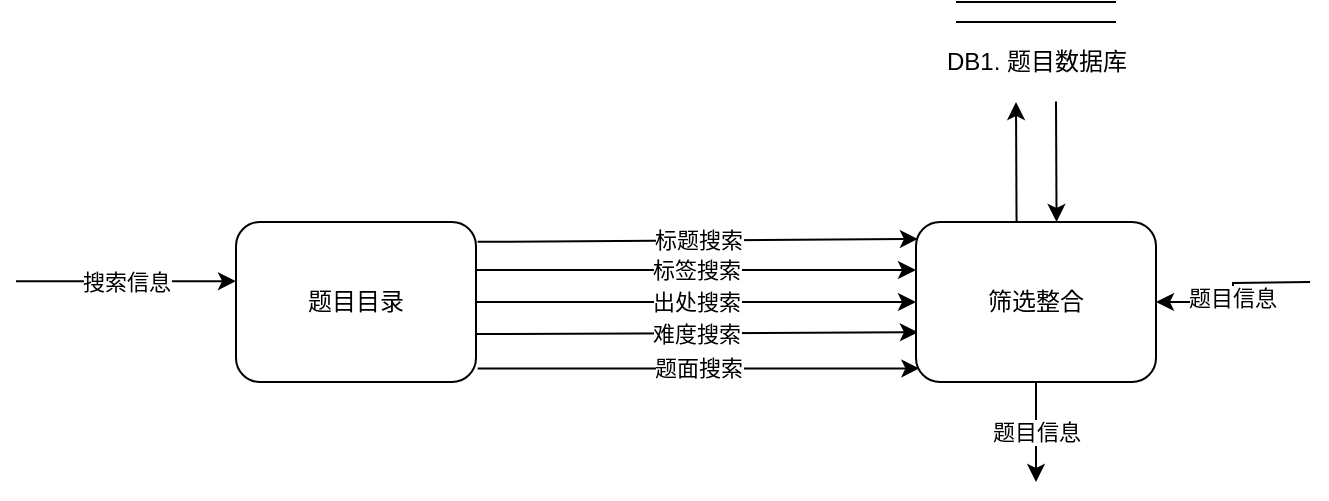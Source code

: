 <mxfile version="17.2.2" type="github">
  <diagram id="cPPrWQnlPhpLSzoiB5nG" name="第 1 页">
    <mxGraphModel dx="1745" dy="493" grid="1" gridSize="10" guides="1" tooltips="1" connect="1" arrows="1" fold="1" page="1" pageScale="1" pageWidth="827" pageHeight="1169" math="0" shadow="0">
      <root>
        <mxCell id="0" />
        <mxCell id="1" parent="0" />
        <mxCell id="yjJ2jLYlYnO1UckRIF0x-1" value="搜索信息" style="endArrow=classic;html=1;rounded=0;entryX=0;entryY=0.5;entryDx=0;entryDy=0;" parent="1" edge="1">
          <mxGeometry width="50" height="50" relative="1" as="geometry">
            <mxPoint y="289.58" as="sourcePoint" />
            <mxPoint x="110" y="289.58" as="targetPoint" />
          </mxGeometry>
        </mxCell>
        <mxCell id="yjJ2jLYlYnO1UckRIF0x-3" value="题目目录" style="rounded=1;whiteSpace=wrap;html=1;" parent="1" vertex="1">
          <mxGeometry x="110" y="260" width="120" height="80" as="geometry" />
        </mxCell>
        <mxCell id="yjJ2jLYlYnO1UckRIF0x-4" value="标签搜索" style="endArrow=classic;html=1;rounded=0;exitX=1;exitY=0.25;exitDx=0;exitDy=0;entryX=0;entryY=0.25;entryDx=0;entryDy=0;" parent="1" edge="1">
          <mxGeometry width="50" height="50" relative="1" as="geometry">
            <mxPoint x="230" y="284" as="sourcePoint" />
            <mxPoint x="450" y="284" as="targetPoint" />
          </mxGeometry>
        </mxCell>
        <mxCell id="yjJ2jLYlYnO1UckRIF0x-6" value="难度搜索" style="endArrow=classic;html=1;rounded=0;exitX=1;exitY=0.663;exitDx=0;exitDy=0;exitPerimeter=0;entryX=0.008;entryY=0.689;entryDx=0;entryDy=0;entryPerimeter=0;" parent="1" target="yjJ2jLYlYnO1UckRIF0x-28" edge="1">
          <mxGeometry width="50" height="50" relative="1" as="geometry">
            <mxPoint x="230" y="316.04" as="sourcePoint" />
            <mxPoint x="450" y="316" as="targetPoint" />
          </mxGeometry>
        </mxCell>
        <mxCell id="yjJ2jLYlYnO1UckRIF0x-26" value="出处搜索" style="endArrow=classic;html=1;rounded=0;entryX=0;entryY=0.5;entryDx=0;entryDy=0;exitX=1;exitY=0.5;exitDx=0;exitDy=0;" parent="1" target="yjJ2jLYlYnO1UckRIF0x-28" edge="1" source="yjJ2jLYlYnO1UckRIF0x-3">
          <mxGeometry width="50" height="50" relative="1" as="geometry">
            <mxPoint x="230" y="294" as="sourcePoint" />
            <mxPoint x="450" y="290" as="targetPoint" />
          </mxGeometry>
        </mxCell>
        <mxCell id="yjJ2jLYlYnO1UckRIF0x-28" value="筛选整合" style="rounded=1;whiteSpace=wrap;html=1;" parent="1" vertex="1">
          <mxGeometry x="450" y="260" width="120" height="80" as="geometry" />
        </mxCell>
        <mxCell id="yjJ2jLYlYnO1UckRIF0x-33" style="edgeStyle=orthogonalEdgeStyle;rounded=0;orthogonalLoop=1;jettySize=auto;html=1;entryX=1;entryY=0.5;entryDx=0;entryDy=0;exitX=0;exitY=0.5;exitDx=0;exitDy=0;" parent="1" target="yjJ2jLYlYnO1UckRIF0x-28" edge="1">
          <mxGeometry relative="1" as="geometry">
            <mxPoint x="647" y="290" as="sourcePoint" />
            <mxPoint x="580" y="240" as="targetPoint" />
          </mxGeometry>
        </mxCell>
        <mxCell id="yjJ2jLYlYnO1UckRIF0x-34" value="题目信息" style="edgeLabel;html=1;align=center;verticalAlign=middle;resizable=0;points=[];" parent="yjJ2jLYlYnO1UckRIF0x-33" vertex="1" connectable="0">
          <mxGeometry x="0.12" y="-2" relative="1" as="geometry">
            <mxPoint as="offset" />
          </mxGeometry>
        </mxCell>
        <mxCell id="yjJ2jLYlYnO1UckRIF0x-35" value="" style="group" parent="1" vertex="1" connectable="0">
          <mxGeometry x="462.5" y="150" width="95" height="40" as="geometry" />
        </mxCell>
        <mxCell id="yjJ2jLYlYnO1UckRIF0x-36" value="" style="group" parent="yjJ2jLYlYnO1UckRIF0x-35" vertex="1" connectable="0">
          <mxGeometry x="7.5" width="80" height="10" as="geometry" />
        </mxCell>
        <mxCell id="yjJ2jLYlYnO1UckRIF0x-37" value="" style="endArrow=none;html=1;rounded=0;" parent="yjJ2jLYlYnO1UckRIF0x-36" edge="1">
          <mxGeometry width="50" height="50" relative="1" as="geometry">
            <mxPoint as="sourcePoint" />
            <mxPoint x="80" as="targetPoint" />
          </mxGeometry>
        </mxCell>
        <mxCell id="yjJ2jLYlYnO1UckRIF0x-38" value="" style="endArrow=none;html=1;rounded=0;" parent="yjJ2jLYlYnO1UckRIF0x-36" edge="1">
          <mxGeometry width="50" height="50" relative="1" as="geometry">
            <mxPoint y="10" as="sourcePoint" />
            <mxPoint x="80" y="10" as="targetPoint" />
          </mxGeometry>
        </mxCell>
        <mxCell id="yjJ2jLYlYnO1UckRIF0x-39" value="DB1. 题目数据库" style="text;html=1;strokeColor=none;fillColor=none;align=center;verticalAlign=middle;whiteSpace=wrap;rounded=0;" parent="yjJ2jLYlYnO1UckRIF0x-35" vertex="1">
          <mxGeometry y="20" width="95" height="20" as="geometry" />
        </mxCell>
        <mxCell id="yjJ2jLYlYnO1UckRIF0x-43" value="题目信息" style="endArrow=classic;html=1;rounded=0;exitX=0.5;exitY=1;exitDx=0;exitDy=0;" parent="1" source="yjJ2jLYlYnO1UckRIF0x-28" edge="1">
          <mxGeometry width="50" height="50" relative="1" as="geometry">
            <mxPoint x="350" y="340" as="sourcePoint" />
            <mxPoint x="510" y="390" as="targetPoint" />
          </mxGeometry>
        </mxCell>
        <mxCell id="F5TxgKN2FVID1b4bTf1U-2" value="标题搜索" style="endArrow=classic;html=1;rounded=0;exitX=1.007;exitY=0.099;exitDx=0;exitDy=0;exitPerimeter=0;entryX=0.008;entryY=0.081;entryDx=0;entryDy=0;entryPerimeter=0;" parent="1" edge="1">
          <mxGeometry width="50" height="50" relative="1" as="geometry">
            <mxPoint x="230.84" y="269.92" as="sourcePoint" />
            <mxPoint x="450.96" y="268.48" as="targetPoint" />
            <Array as="points" />
          </mxGeometry>
        </mxCell>
        <mxCell id="F5TxgKN2FVID1b4bTf1U-3" value="题面搜索" style="endArrow=classic;html=1;rounded=0;exitX=1.007;exitY=0.915;exitDx=0;exitDy=0;entryX=0.014;entryY=0.915;entryDx=0;entryDy=0;entryPerimeter=0;exitPerimeter=0;" parent="1" source="yjJ2jLYlYnO1UckRIF0x-3" target="yjJ2jLYlYnO1UckRIF0x-28" edge="1">
          <mxGeometry width="50" height="50" relative="1" as="geometry">
            <mxPoint x="230" y="400" as="sourcePoint" />
            <mxPoint x="330" y="380" as="targetPoint" />
          </mxGeometry>
        </mxCell>
        <mxCell id="be_6NnbnrS-pwGg0FcAQ-1" value="" style="endArrow=classic;html=1;rounded=0;exitX=0.419;exitY=0.003;exitDx=0;exitDy=0;exitPerimeter=0;" edge="1" parent="1" source="yjJ2jLYlYnO1UckRIF0x-28">
          <mxGeometry width="50" height="50" relative="1" as="geometry">
            <mxPoint x="490" y="260" as="sourcePoint" />
            <mxPoint x="500" y="200" as="targetPoint" />
          </mxGeometry>
        </mxCell>
        <mxCell id="be_6NnbnrS-pwGg0FcAQ-2" value="" style="endArrow=classic;html=1;rounded=0;exitX=0.419;exitY=0.003;exitDx=0;exitDy=0;exitPerimeter=0;" edge="1" parent="1">
          <mxGeometry width="50" height="50" relative="1" as="geometry">
            <mxPoint x="520" y="199.76" as="sourcePoint" />
            <mxPoint x="520.28" y="260" as="targetPoint" />
          </mxGeometry>
        </mxCell>
      </root>
    </mxGraphModel>
  </diagram>
</mxfile>

